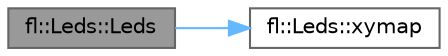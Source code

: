 digraph "fl::Leds::Leds"
{
 // INTERACTIVE_SVG=YES
 // LATEX_PDF_SIZE
  bgcolor="transparent";
  edge [fontname=Helvetica,fontsize=10,labelfontname=Helvetica,labelfontsize=10];
  node [fontname=Helvetica,fontsize=10,shape=box,height=0.2,width=0.4];
  rankdir="LR";
  Node1 [id="Node000001",label="fl::Leds::Leds",height=0.2,width=0.4,color="gray40", fillcolor="grey60", style="filled", fontcolor="black",tooltip=" "];
  Node1 -> Node2 [id="edge1_Node000001_Node000002",color="steelblue1",style="solid",tooltip=" "];
  Node2 [id="Node000002",label="fl::Leds::xymap",height=0.2,width=0.4,color="grey40", fillcolor="white", style="filled",URL="$d9/d06/classfl_1_1_leds_a01fbac1f91a0b1bf38a14ef428c1c6a0.html#a01fbac1f91a0b1bf38a14ef428c1c6a0",tooltip=" "];
}
